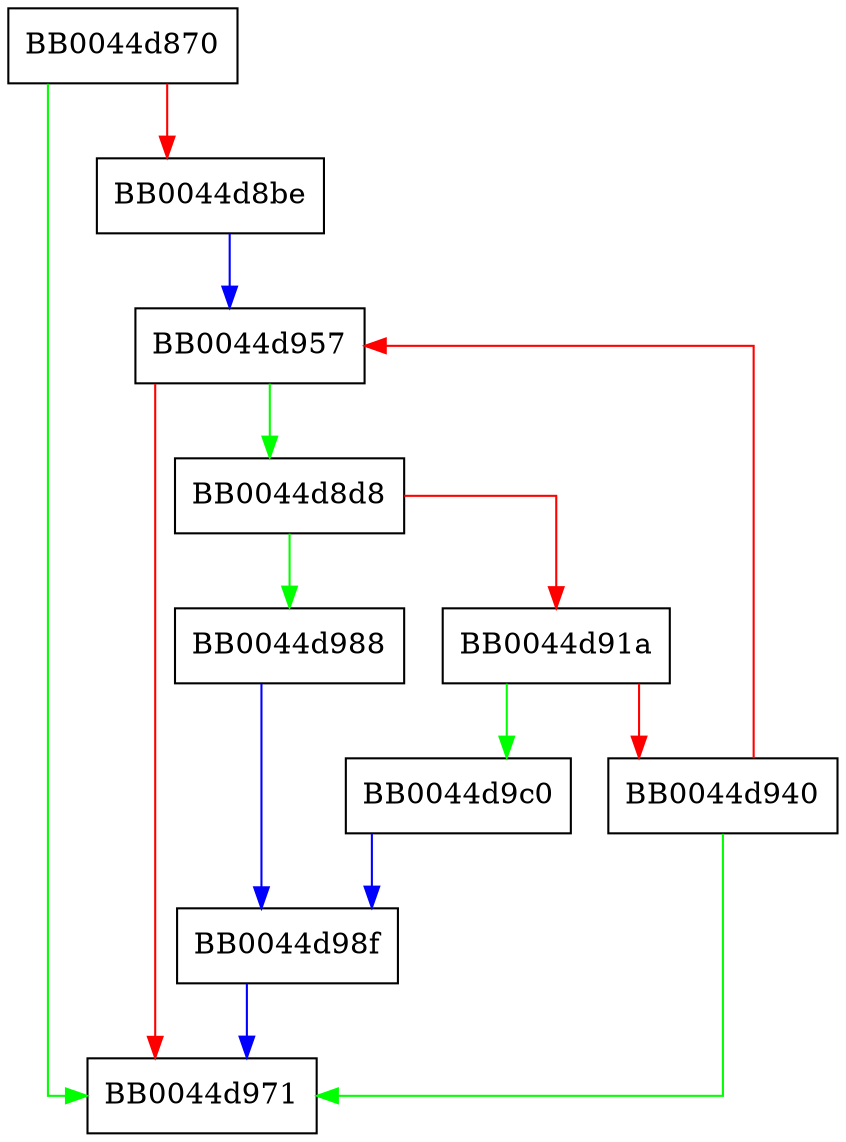 digraph SM2_sign_loop {
  node [shape="box"];
  graph [splines=ortho];
  BB0044d870 -> BB0044d971 [color="green"];
  BB0044d870 -> BB0044d8be [color="red"];
  BB0044d8be -> BB0044d957 [color="blue"];
  BB0044d8d8 -> BB0044d988 [color="green"];
  BB0044d8d8 -> BB0044d91a [color="red"];
  BB0044d91a -> BB0044d9c0 [color="green"];
  BB0044d91a -> BB0044d940 [color="red"];
  BB0044d940 -> BB0044d971 [color="green"];
  BB0044d940 -> BB0044d957 [color="red"];
  BB0044d957 -> BB0044d8d8 [color="green"];
  BB0044d957 -> BB0044d971 [color="red"];
  BB0044d988 -> BB0044d98f [color="blue"];
  BB0044d98f -> BB0044d971 [color="blue"];
  BB0044d9c0 -> BB0044d98f [color="blue"];
}